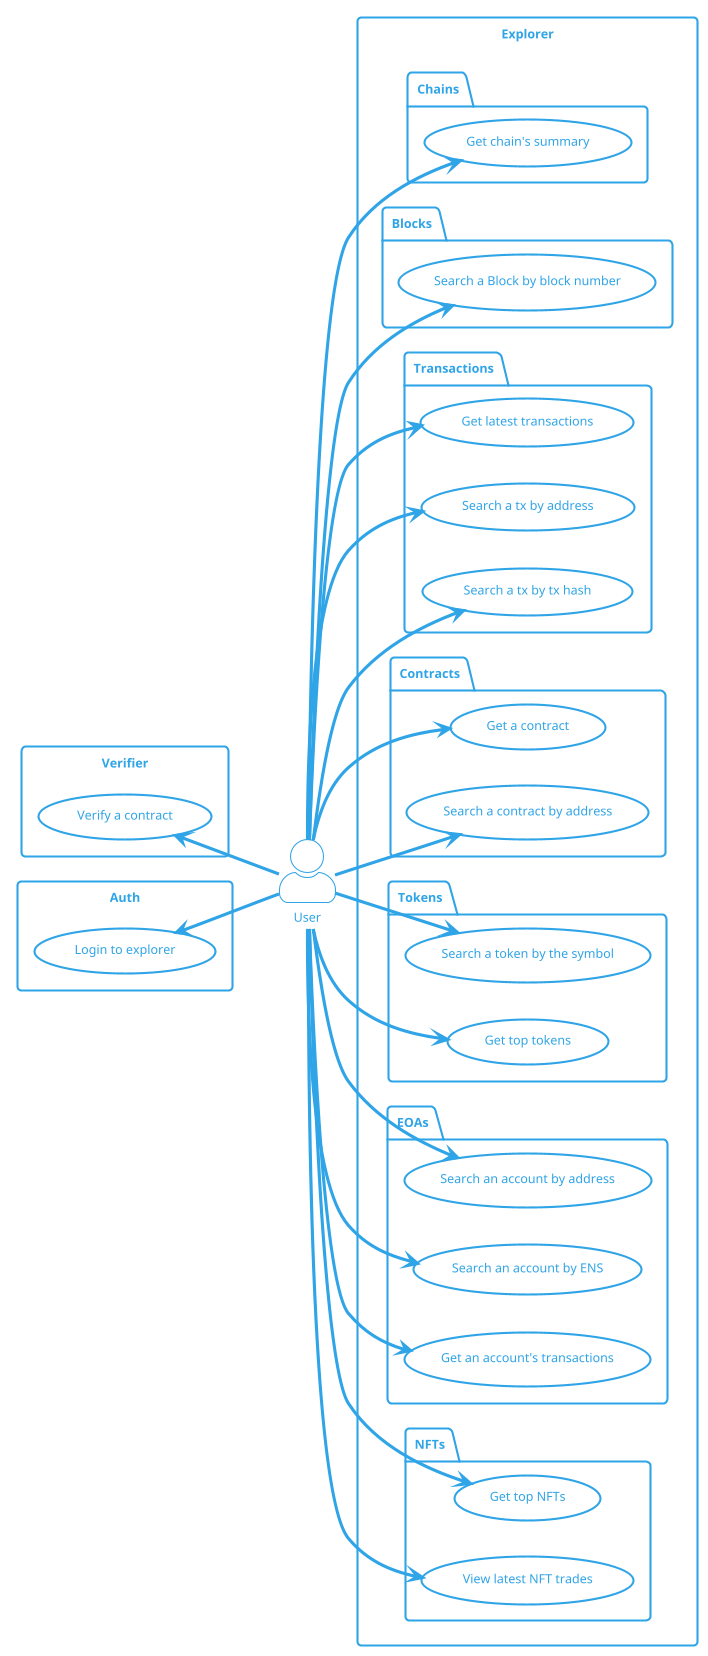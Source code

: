 @startuml use-case
!theme cerulean-outline
left to right direction
skinparam actorstyle awesome

actor User as u

rectangle Explorer {
    package Chains {
        usecase "Get chain's summary" as (chn uc1)
    }

    package Blocks {
        usecase "Search a Block by block number" as (blk uc1)
    }

    package Transactions {
        usecase "Get latest transactions" as (tx uc1)
        usecase "Search a tx by address" as (tx uc2)
        usecase "Search a tx by tx hash" as (tx uc3)
    }

    package Contracts {
        usecase "Get a contract" as (cntr uc1)
        usecase "Search a contract by address" as (cntr uc2)
    }

    package Tokens {
        usecase "Search a token by the symbol" as (tkn uc1)
        usecase "Get top tokens" as (tkn uc2)
    }

    package EOAs {
        usecase "Search an account by address" as (eoa uc1)
        usecase "Search an account by ENS" as (eoa uc2)
        usecase "Get an account's transactions" as (eoa uc3)
    }

    package NFTs {
        usecase "Get top NFTs" as (nft uc1)
        usecase "View latest NFT trades" as (nft uc2)
    }

}

rectangle Verifier {
    usecase "Verify a contract" as (vf uc1)
}

rectangle Auth {
    usecase "Login to explorer" as (auth uc1)
}

u --> (chn uc1)

u --> (blk uc1)

u --> (tx uc1)
u --> (tx uc2)
u --> (tx uc3)

u --> (cntr uc1)
u --> (cntr uc2)

u --> (tkn uc1)
u --> (tkn uc2)

u --> (eoa uc1)
u --> (eoa uc2)
u --> (eoa uc3)

u --> (nft uc1)
u --> (nft uc2)

(vf uc1) <-- u

(auth uc1) <-- u

@enduml